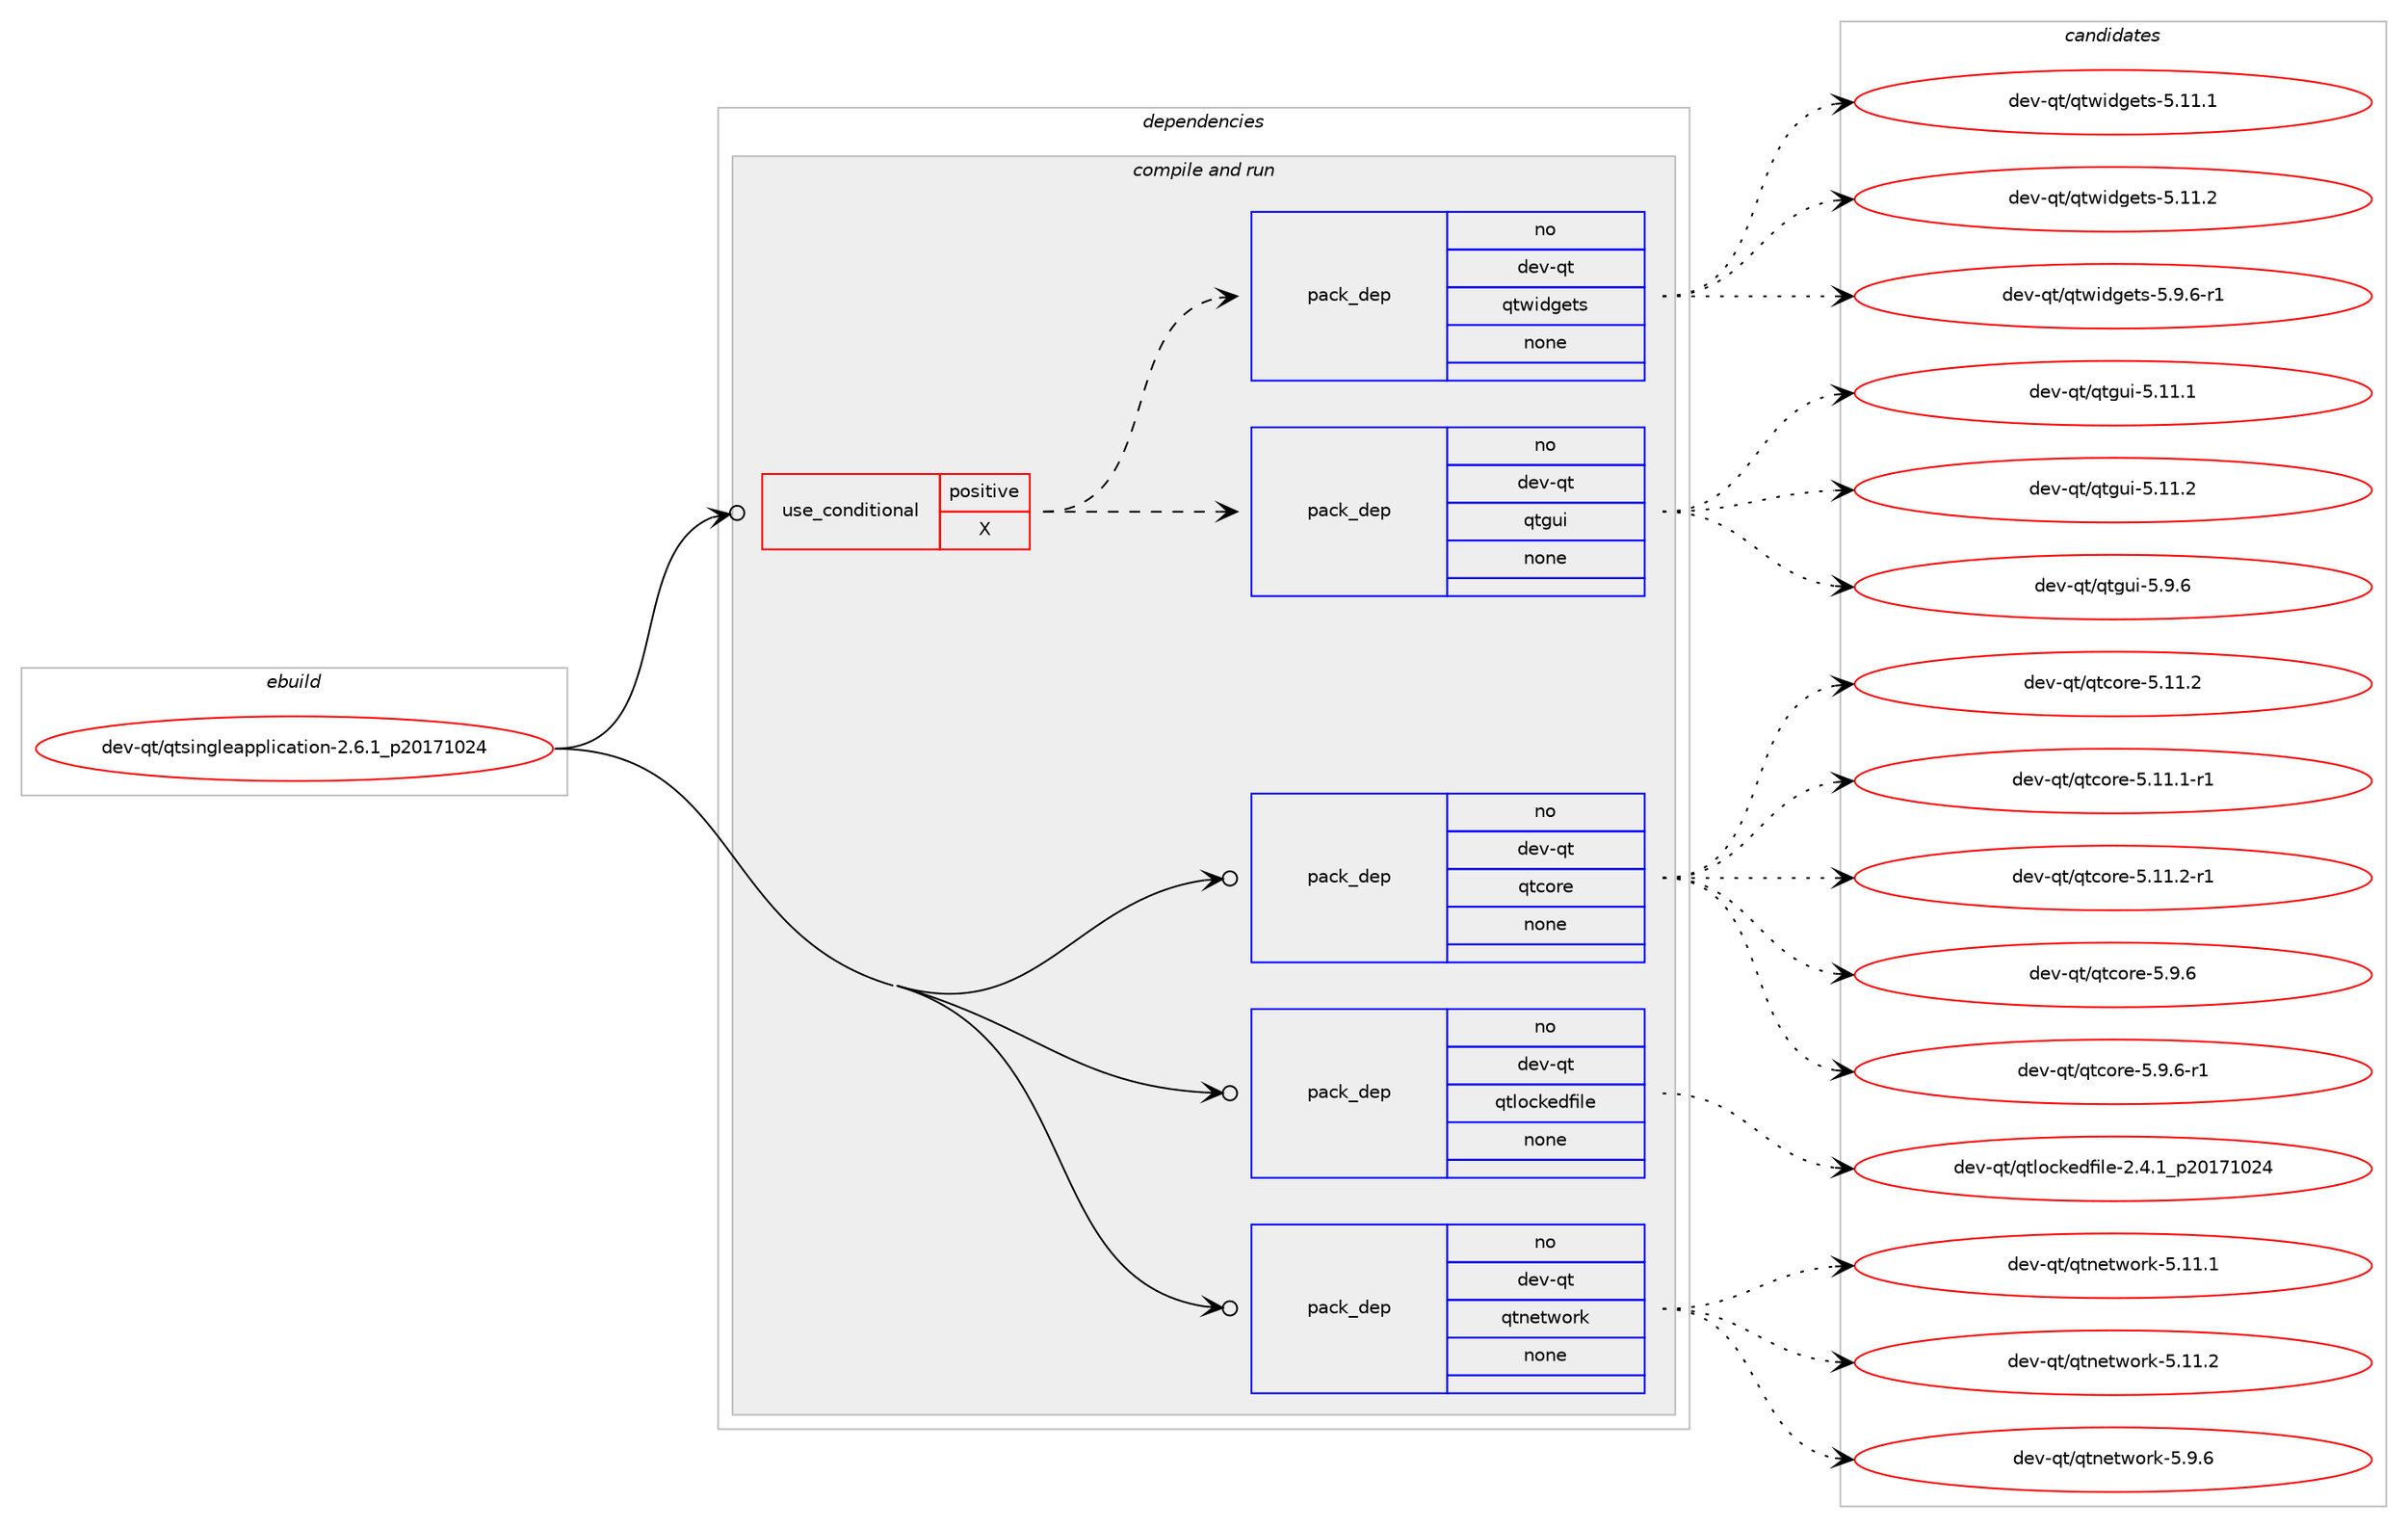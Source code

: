 digraph prolog {

# *************
# Graph options
# *************

newrank=true;
concentrate=true;
compound=true;
graph [rankdir=LR,fontname=Helvetica,fontsize=10,ranksep=1.5];#, ranksep=2.5, nodesep=0.2];
edge  [arrowhead=vee];
node  [fontname=Helvetica,fontsize=10];

# **********
# The ebuild
# **********

subgraph cluster_leftcol {
color=gray;
rank=same;
label=<<i>ebuild</i>>;
id [label="dev-qt/qtsingleapplication-2.6.1_p20171024", color=red, width=4, href="../dev-qt/qtsingleapplication-2.6.1_p20171024.svg"];
}

# ****************
# The dependencies
# ****************

subgraph cluster_midcol {
color=gray;
label=<<i>dependencies</i>>;
subgraph cluster_compile {
fillcolor="#eeeeee";
style=filled;
label=<<i>compile</i>>;
}
subgraph cluster_compileandrun {
fillcolor="#eeeeee";
style=filled;
label=<<i>compile and run</i>>;
subgraph cond683 {
dependency3988 [label=<<TABLE BORDER="0" CELLBORDER="1" CELLSPACING="0" CELLPADDING="4"><TR><TD ROWSPAN="3" CELLPADDING="10">use_conditional</TD></TR><TR><TD>positive</TD></TR><TR><TD>X</TD></TR></TABLE>>, shape=none, color=red];
subgraph pack3189 {
dependency3989 [label=<<TABLE BORDER="0" CELLBORDER="1" CELLSPACING="0" CELLPADDING="4" WIDTH="220"><TR><TD ROWSPAN="6" CELLPADDING="30">pack_dep</TD></TR><TR><TD WIDTH="110">no</TD></TR><TR><TD>dev-qt</TD></TR><TR><TD>qtgui</TD></TR><TR><TD>none</TD></TR><TR><TD></TD></TR></TABLE>>, shape=none, color=blue];
}
dependency3988:e -> dependency3989:w [weight=20,style="dashed",arrowhead="vee"];
subgraph pack3190 {
dependency3990 [label=<<TABLE BORDER="0" CELLBORDER="1" CELLSPACING="0" CELLPADDING="4" WIDTH="220"><TR><TD ROWSPAN="6" CELLPADDING="30">pack_dep</TD></TR><TR><TD WIDTH="110">no</TD></TR><TR><TD>dev-qt</TD></TR><TR><TD>qtwidgets</TD></TR><TR><TD>none</TD></TR><TR><TD></TD></TR></TABLE>>, shape=none, color=blue];
}
dependency3988:e -> dependency3990:w [weight=20,style="dashed",arrowhead="vee"];
}
id:e -> dependency3988:w [weight=20,style="solid",arrowhead="odotvee"];
subgraph pack3191 {
dependency3991 [label=<<TABLE BORDER="0" CELLBORDER="1" CELLSPACING="0" CELLPADDING="4" WIDTH="220"><TR><TD ROWSPAN="6" CELLPADDING="30">pack_dep</TD></TR><TR><TD WIDTH="110">no</TD></TR><TR><TD>dev-qt</TD></TR><TR><TD>qtcore</TD></TR><TR><TD>none</TD></TR><TR><TD></TD></TR></TABLE>>, shape=none, color=blue];
}
id:e -> dependency3991:w [weight=20,style="solid",arrowhead="odotvee"];
subgraph pack3192 {
dependency3992 [label=<<TABLE BORDER="0" CELLBORDER="1" CELLSPACING="0" CELLPADDING="4" WIDTH="220"><TR><TD ROWSPAN="6" CELLPADDING="30">pack_dep</TD></TR><TR><TD WIDTH="110">no</TD></TR><TR><TD>dev-qt</TD></TR><TR><TD>qtlockedfile</TD></TR><TR><TD>none</TD></TR><TR><TD></TD></TR></TABLE>>, shape=none, color=blue];
}
id:e -> dependency3992:w [weight=20,style="solid",arrowhead="odotvee"];
subgraph pack3193 {
dependency3993 [label=<<TABLE BORDER="0" CELLBORDER="1" CELLSPACING="0" CELLPADDING="4" WIDTH="220"><TR><TD ROWSPAN="6" CELLPADDING="30">pack_dep</TD></TR><TR><TD WIDTH="110">no</TD></TR><TR><TD>dev-qt</TD></TR><TR><TD>qtnetwork</TD></TR><TR><TD>none</TD></TR><TR><TD></TD></TR></TABLE>>, shape=none, color=blue];
}
id:e -> dependency3993:w [weight=20,style="solid",arrowhead="odotvee"];
}
subgraph cluster_run {
fillcolor="#eeeeee";
style=filled;
label=<<i>run</i>>;
}
}

# **************
# The candidates
# **************

subgraph cluster_choices {
rank=same;
color=gray;
label=<<i>candidates</i>>;

subgraph choice3189 {
color=black;
nodesep=1;
choice100101118451131164711311610311710545534649494649 [label="dev-qt/qtgui-5.11.1", color=red, width=4,href="../dev-qt/qtgui-5.11.1.svg"];
choice100101118451131164711311610311710545534649494650 [label="dev-qt/qtgui-5.11.2", color=red, width=4,href="../dev-qt/qtgui-5.11.2.svg"];
choice1001011184511311647113116103117105455346574654 [label="dev-qt/qtgui-5.9.6", color=red, width=4,href="../dev-qt/qtgui-5.9.6.svg"];
dependency3989:e -> choice100101118451131164711311610311710545534649494649:w [style=dotted,weight="100"];
dependency3989:e -> choice100101118451131164711311610311710545534649494650:w [style=dotted,weight="100"];
dependency3989:e -> choice1001011184511311647113116103117105455346574654:w [style=dotted,weight="100"];
}
subgraph choice3190 {
color=black;
nodesep=1;
choice100101118451131164711311611910510010310111611545534649494649 [label="dev-qt/qtwidgets-5.11.1", color=red, width=4,href="../dev-qt/qtwidgets-5.11.1.svg"];
choice100101118451131164711311611910510010310111611545534649494650 [label="dev-qt/qtwidgets-5.11.2", color=red, width=4,href="../dev-qt/qtwidgets-5.11.2.svg"];
choice10010111845113116471131161191051001031011161154553465746544511449 [label="dev-qt/qtwidgets-5.9.6-r1", color=red, width=4,href="../dev-qt/qtwidgets-5.9.6-r1.svg"];
dependency3990:e -> choice100101118451131164711311611910510010310111611545534649494649:w [style=dotted,weight="100"];
dependency3990:e -> choice100101118451131164711311611910510010310111611545534649494650:w [style=dotted,weight="100"];
dependency3990:e -> choice10010111845113116471131161191051001031011161154553465746544511449:w [style=dotted,weight="100"];
}
subgraph choice3191 {
color=black;
nodesep=1;
choice10010111845113116471131169911111410145534649494650 [label="dev-qt/qtcore-5.11.2", color=red, width=4,href="../dev-qt/qtcore-5.11.2.svg"];
choice100101118451131164711311699111114101455346494946494511449 [label="dev-qt/qtcore-5.11.1-r1", color=red, width=4,href="../dev-qt/qtcore-5.11.1-r1.svg"];
choice100101118451131164711311699111114101455346494946504511449 [label="dev-qt/qtcore-5.11.2-r1", color=red, width=4,href="../dev-qt/qtcore-5.11.2-r1.svg"];
choice100101118451131164711311699111114101455346574654 [label="dev-qt/qtcore-5.9.6", color=red, width=4,href="../dev-qt/qtcore-5.9.6.svg"];
choice1001011184511311647113116991111141014553465746544511449 [label="dev-qt/qtcore-5.9.6-r1", color=red, width=4,href="../dev-qt/qtcore-5.9.6-r1.svg"];
dependency3991:e -> choice10010111845113116471131169911111410145534649494650:w [style=dotted,weight="100"];
dependency3991:e -> choice100101118451131164711311699111114101455346494946494511449:w [style=dotted,weight="100"];
dependency3991:e -> choice100101118451131164711311699111114101455346494946504511449:w [style=dotted,weight="100"];
dependency3991:e -> choice100101118451131164711311699111114101455346574654:w [style=dotted,weight="100"];
dependency3991:e -> choice1001011184511311647113116991111141014553465746544511449:w [style=dotted,weight="100"];
}
subgraph choice3192 {
color=black;
nodesep=1;
choice100101118451131164711311610811199107101100102105108101455046524649951125048495549485052 [label="dev-qt/qtlockedfile-2.4.1_p20171024", color=red, width=4,href="../dev-qt/qtlockedfile-2.4.1_p20171024.svg"];
dependency3992:e -> choice100101118451131164711311610811199107101100102105108101455046524649951125048495549485052:w [style=dotted,weight="100"];
}
subgraph choice3193 {
color=black;
nodesep=1;
choice100101118451131164711311611010111611911111410745534649494649 [label="dev-qt/qtnetwork-5.11.1", color=red, width=4,href="../dev-qt/qtnetwork-5.11.1.svg"];
choice100101118451131164711311611010111611911111410745534649494650 [label="dev-qt/qtnetwork-5.11.2", color=red, width=4,href="../dev-qt/qtnetwork-5.11.2.svg"];
choice1001011184511311647113116110101116119111114107455346574654 [label="dev-qt/qtnetwork-5.9.6", color=red, width=4,href="../dev-qt/qtnetwork-5.9.6.svg"];
dependency3993:e -> choice100101118451131164711311611010111611911111410745534649494649:w [style=dotted,weight="100"];
dependency3993:e -> choice100101118451131164711311611010111611911111410745534649494650:w [style=dotted,weight="100"];
dependency3993:e -> choice1001011184511311647113116110101116119111114107455346574654:w [style=dotted,weight="100"];
}
}

}
